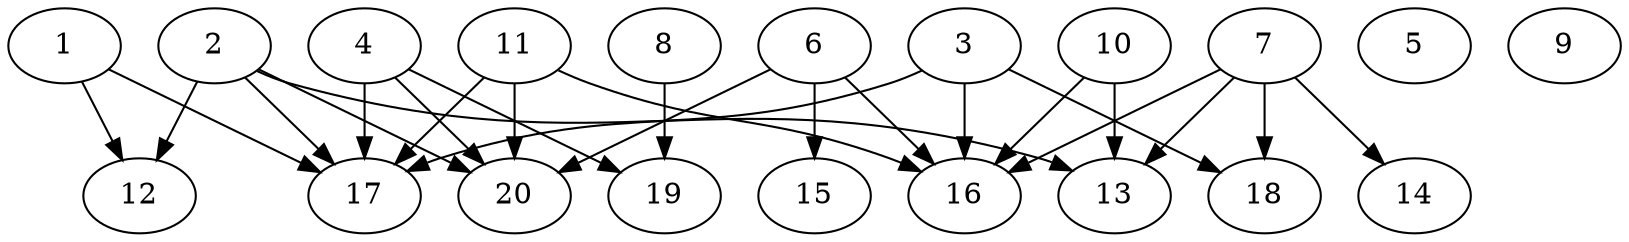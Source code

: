 // DAG automatically generated by daggen at Sat Jul 27 15:38:39 2019
// ./daggen --dot -n 20 --ccr 0.4 --fat 0.7 --regular 0.5 --density 0.4 --mindata 5242880 --maxdata 52428800 
digraph G {
  1 [size="79887360", alpha="0.14", expect_size="31954944"] 
  1 -> 12 [size ="31954944"]
  1 -> 17 [size ="31954944"]
  2 [size="128783360", alpha="0.15", expect_size="51513344"] 
  2 -> 12 [size ="51513344"]
  2 -> 13 [size ="51513344"]
  2 -> 17 [size ="51513344"]
  2 -> 20 [size ="51513344"]
  3 [size="23247360", alpha="0.13", expect_size="9298944"] 
  3 -> 16 [size ="9298944"]
  3 -> 17 [size ="9298944"]
  3 -> 18 [size ="9298944"]
  4 [size="64299520", alpha="0.17", expect_size="25719808"] 
  4 -> 17 [size ="25719808"]
  4 -> 19 [size ="25719808"]
  4 -> 20 [size ="25719808"]
  5 [size="103493120", alpha="0.04", expect_size="41397248"] 
  6 [size="84474880", alpha="0.16", expect_size="33789952"] 
  6 -> 15 [size ="33789952"]
  6 -> 16 [size ="33789952"]
  6 -> 20 [size ="33789952"]
  7 [size="129026560", alpha="0.06", expect_size="51610624"] 
  7 -> 13 [size ="51610624"]
  7 -> 14 [size ="51610624"]
  7 -> 16 [size ="51610624"]
  7 -> 18 [size ="51610624"]
  8 [size="97556480", alpha="0.14", expect_size="39022592"] 
  8 -> 19 [size ="39022592"]
  9 [size="24453120", alpha="0.19", expect_size="9781248"] 
  10 [size="93632000", alpha="0.17", expect_size="37452800"] 
  10 -> 13 [size ="37452800"]
  10 -> 16 [size ="37452800"]
  11 [size="79001600", alpha="0.17", expect_size="31600640"] 
  11 -> 16 [size ="31600640"]
  11 -> 17 [size ="31600640"]
  11 -> 20 [size ="31600640"]
  12 [size="45299200", alpha="0.13", expect_size="18119680"] 
  13 [size="14146560", alpha="0.07", expect_size="5658624"] 
  14 [size="93765120", alpha="0.10", expect_size="37506048"] 
  15 [size="74987520", alpha="0.07", expect_size="29995008"] 
  16 [size="97249280", alpha="0.03", expect_size="38899712"] 
  17 [size="75031040", alpha="0.07", expect_size="30012416"] 
  18 [size="112271360", alpha="0.02", expect_size="44908544"] 
  19 [size="75312640", alpha="0.05", expect_size="30125056"] 
  20 [size="68090880", alpha="0.03", expect_size="27236352"] 
}
